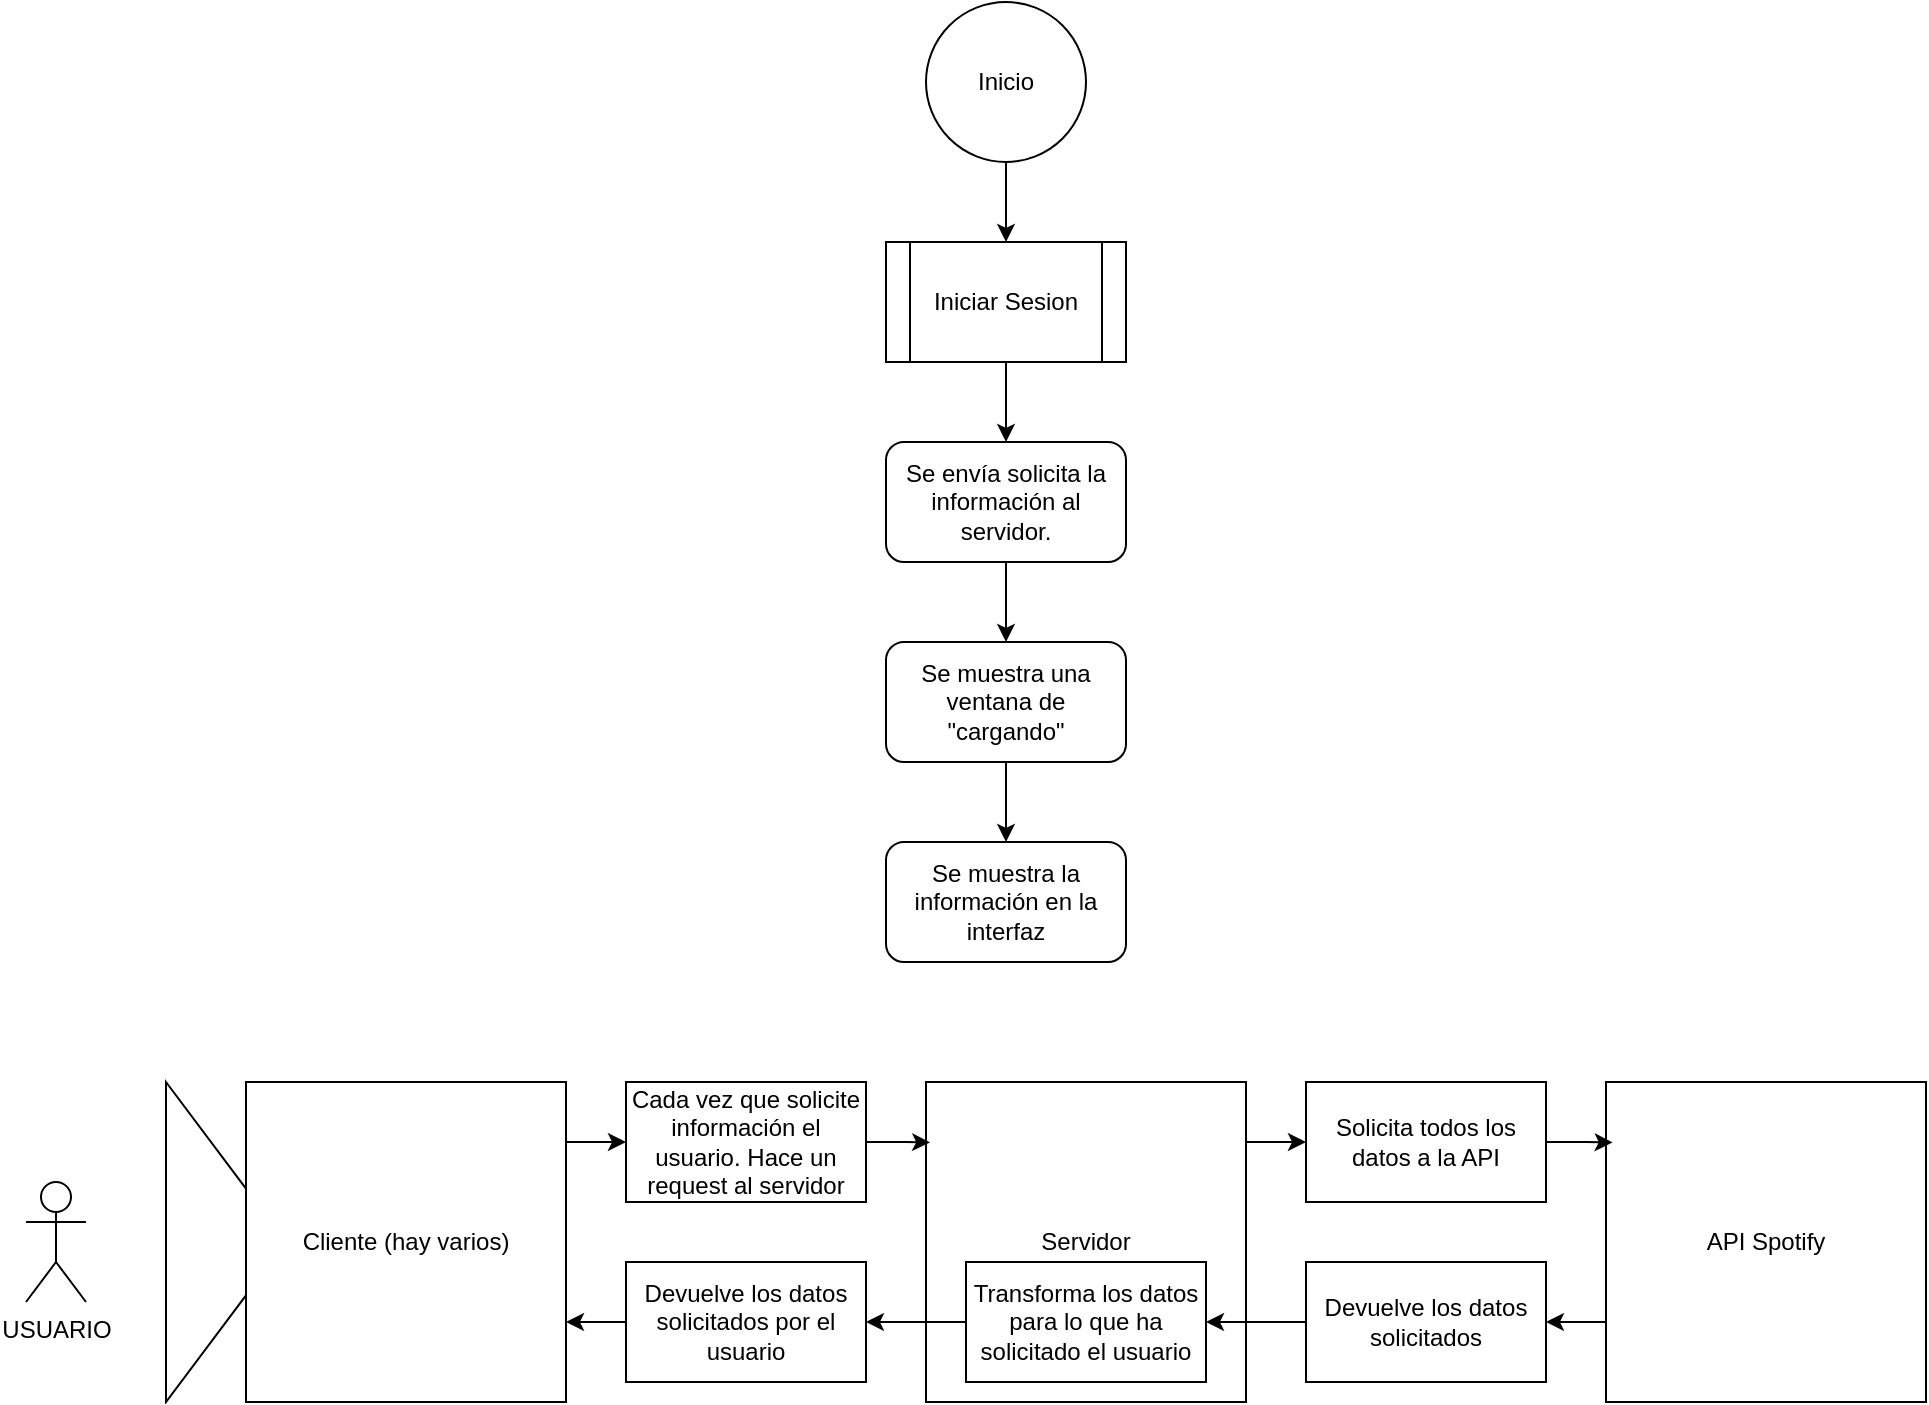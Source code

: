 <mxfile version="26.2.13">
  <diagram name="Cliente" id="fbB43nGSsKICBZ5SO1As">
    <mxGraphModel dx="1689" dy="964" grid="1" gridSize="10" guides="1" tooltips="1" connect="1" arrows="1" fold="1" page="1" pageScale="1" pageWidth="827" pageHeight="1169" math="0" shadow="0">
      <root>
        <mxCell id="0" />
        <mxCell id="1" parent="0" />
        <mxCell id="Ek6N9CMWmfVQAumjDYVe-19" value="" style="triangle;whiteSpace=wrap;html=1;" vertex="1" parent="1">
          <mxGeometry x="120" y="600" width="60" height="160" as="geometry" />
        </mxCell>
        <mxCell id="8R9vUftq7AZVu_2EBlHA-4" value="" style="edgeStyle=orthogonalEdgeStyle;rounded=0;orthogonalLoop=1;jettySize=auto;html=1;" parent="1" source="8R9vUftq7AZVu_2EBlHA-1" target="8R9vUftq7AZVu_2EBlHA-3" edge="1">
          <mxGeometry relative="1" as="geometry" />
        </mxCell>
        <mxCell id="8R9vUftq7AZVu_2EBlHA-1" value="Inicio" style="ellipse;whiteSpace=wrap;html=1;aspect=fixed;" parent="1" vertex="1">
          <mxGeometry x="500" y="60" width="80" height="80" as="geometry" />
        </mxCell>
        <mxCell id="FvaYy1avRhP3Xkzn4hqu-2" value="" style="edgeStyle=orthogonalEdgeStyle;rounded=0;orthogonalLoop=1;jettySize=auto;html=1;" parent="1" source="8R9vUftq7AZVu_2EBlHA-3" target="FvaYy1avRhP3Xkzn4hqu-1" edge="1">
          <mxGeometry relative="1" as="geometry" />
        </mxCell>
        <UserObject label="Iniciar Sesion" link="data:page/id,S_Ap1ETLFoqmgrV6h_It" id="8R9vUftq7AZVu_2EBlHA-3">
          <mxCell style="shape=process;whiteSpace=wrap;html=1;backgroundOutline=1;" parent="1" vertex="1">
            <mxGeometry x="480" y="180" width="120" height="60" as="geometry" />
          </mxCell>
        </UserObject>
        <mxCell id="FvaYy1avRhP3Xkzn4hqu-5" value="" style="edgeStyle=orthogonalEdgeStyle;rounded=0;orthogonalLoop=1;jettySize=auto;html=1;" parent="1" source="FvaYy1avRhP3Xkzn4hqu-1" target="FvaYy1avRhP3Xkzn4hqu-4" edge="1">
          <mxGeometry relative="1" as="geometry" />
        </mxCell>
        <mxCell id="FvaYy1avRhP3Xkzn4hqu-1" value="Se envía solicita la información al servidor." style="whiteSpace=wrap;html=1;rounded=1;" parent="1" vertex="1">
          <mxGeometry x="480" y="280" width="120" height="60" as="geometry" />
        </mxCell>
        <mxCell id="FvaYy1avRhP3Xkzn4hqu-7" value="" style="edgeStyle=orthogonalEdgeStyle;rounded=0;orthogonalLoop=1;jettySize=auto;html=1;" parent="1" source="FvaYy1avRhP3Xkzn4hqu-4" target="FvaYy1avRhP3Xkzn4hqu-6" edge="1">
          <mxGeometry relative="1" as="geometry" />
        </mxCell>
        <mxCell id="FvaYy1avRhP3Xkzn4hqu-4" value="Se muestra una ventana de &quot;cargando&quot;" style="whiteSpace=wrap;html=1;rounded=1;" parent="1" vertex="1">
          <mxGeometry x="480" y="380" width="120" height="60" as="geometry" />
        </mxCell>
        <mxCell id="FvaYy1avRhP3Xkzn4hqu-6" value="Se muestra la información en la interfaz" style="whiteSpace=wrap;html=1;rounded=1;" parent="1" vertex="1">
          <mxGeometry x="480" y="480" width="120" height="60" as="geometry" />
        </mxCell>
        <mxCell id="Ek6N9CMWmfVQAumjDYVe-5" value="" style="edgeStyle=orthogonalEdgeStyle;rounded=0;orthogonalLoop=1;jettySize=auto;html=1;" edge="1" parent="1" source="Ek6N9CMWmfVQAumjDYVe-1" target="Ek6N9CMWmfVQAumjDYVe-4">
          <mxGeometry relative="1" as="geometry">
            <Array as="points">
              <mxPoint x="340" y="630" />
              <mxPoint x="340" y="630" />
            </Array>
          </mxGeometry>
        </mxCell>
        <mxCell id="Ek6N9CMWmfVQAumjDYVe-1" value="Cliente (hay varios)" style="whiteSpace=wrap;html=1;aspect=fixed;" vertex="1" parent="1">
          <mxGeometry x="160" y="600" width="160" height="160" as="geometry" />
        </mxCell>
        <mxCell id="Ek6N9CMWmfVQAumjDYVe-2" value="Servidor&lt;span style=&quot;color: rgba(0, 0, 0, 0); font-family: monospace; font-size: 0px; text-align: start; text-wrap-mode: nowrap;&quot;&gt;%3CmxGraphModel%3E%3Croot%3E%3CmxCell%20id%3D%220%22%2F%3E%3CmxCell%20id%3D%221%22%20parent%3D%220%22%2F%3E%3CmxCell%20id%3D%222%22%20value%3D%22Cliente%22%20style%3D%22whiteSpace%3Dwrap%3Bhtml%3D1%3Baspect%3Dfixed%3B%22%20vertex%3D%221%22%20parent%3D%221%22%3E%3CmxGeometry%20x%3D%2280%22%20y%3D%22600%22%20width%3D%22160%22%20height%3D%22160%22%20as%3D%22geometry%22%2F%3E%3C%2FmxCell%3E%3C%2Froot%3E%3C%2FmxGraphModel%3E&lt;/span&gt;" style="whiteSpace=wrap;html=1;aspect=fixed;" vertex="1" parent="1">
          <mxGeometry x="500" y="600" width="160" height="160" as="geometry" />
        </mxCell>
        <mxCell id="Ek6N9CMWmfVQAumjDYVe-13" value="" style="edgeStyle=orthogonalEdgeStyle;rounded=0;orthogonalLoop=1;jettySize=auto;html=1;exitX=0;exitY=0.75;exitDx=0;exitDy=0;" edge="1" parent="1" source="Ek6N9CMWmfVQAumjDYVe-3" target="Ek6N9CMWmfVQAumjDYVe-11">
          <mxGeometry relative="1" as="geometry" />
        </mxCell>
        <mxCell id="Ek6N9CMWmfVQAumjDYVe-3" value="API Spotify" style="whiteSpace=wrap;html=1;aspect=fixed;" vertex="1" parent="1">
          <mxGeometry x="840" y="600" width="160" height="160" as="geometry" />
        </mxCell>
        <mxCell id="Ek6N9CMWmfVQAumjDYVe-6" value="" style="edgeStyle=orthogonalEdgeStyle;rounded=0;orthogonalLoop=1;jettySize=auto;html=1;entryX=0.013;entryY=0.189;entryDx=0;entryDy=0;entryPerimeter=0;" edge="1" parent="1" source="Ek6N9CMWmfVQAumjDYVe-4" target="Ek6N9CMWmfVQAumjDYVe-2">
          <mxGeometry relative="1" as="geometry" />
        </mxCell>
        <mxCell id="Ek6N9CMWmfVQAumjDYVe-4" value="Cada vez que solicite información el usuario. Hace un request al servidor" style="whiteSpace=wrap;html=1;" vertex="1" parent="1">
          <mxGeometry x="350" y="600" width="120" height="60" as="geometry" />
        </mxCell>
        <mxCell id="Ek6N9CMWmfVQAumjDYVe-7" value="" style="edgeStyle=orthogonalEdgeStyle;rounded=0;orthogonalLoop=1;jettySize=auto;html=1;" edge="1" parent="1" target="Ek6N9CMWmfVQAumjDYVe-9">
          <mxGeometry relative="1" as="geometry">
            <mxPoint x="660" y="630" as="sourcePoint" />
            <Array as="points">
              <mxPoint x="680" y="630" />
              <mxPoint x="680" y="630" />
            </Array>
          </mxGeometry>
        </mxCell>
        <mxCell id="Ek6N9CMWmfVQAumjDYVe-8" value="" style="edgeStyle=orthogonalEdgeStyle;rounded=0;orthogonalLoop=1;jettySize=auto;html=1;entryX=0.021;entryY=0.189;entryDx=0;entryDy=0;entryPerimeter=0;" edge="1" parent="1" source="Ek6N9CMWmfVQAumjDYVe-9" target="Ek6N9CMWmfVQAumjDYVe-3">
          <mxGeometry relative="1" as="geometry">
            <mxPoint x="842" y="630" as="targetPoint" />
          </mxGeometry>
        </mxCell>
        <mxCell id="Ek6N9CMWmfVQAumjDYVe-9" value="Solicita todos los datos a la API" style="whiteSpace=wrap;html=1;" vertex="1" parent="1">
          <mxGeometry x="690" y="600" width="120" height="60" as="geometry" />
        </mxCell>
        <mxCell id="Ek6N9CMWmfVQAumjDYVe-15" style="edgeStyle=orthogonalEdgeStyle;rounded=0;orthogonalLoop=1;jettySize=auto;html=1;" edge="1" parent="1" source="Ek6N9CMWmfVQAumjDYVe-11" target="Ek6N9CMWmfVQAumjDYVe-14">
          <mxGeometry relative="1" as="geometry" />
        </mxCell>
        <mxCell id="Ek6N9CMWmfVQAumjDYVe-11" value="Devuelve los datos solicitados" style="whiteSpace=wrap;html=1;" vertex="1" parent="1">
          <mxGeometry x="690" y="690" width="120" height="60" as="geometry" />
        </mxCell>
        <mxCell id="Ek6N9CMWmfVQAumjDYVe-17" style="edgeStyle=orthogonalEdgeStyle;rounded=0;orthogonalLoop=1;jettySize=auto;html=1;entryX=0;entryY=0.5;entryDx=0;entryDy=0;startArrow=classic;startFill=1;endArrow=none;" edge="1" parent="1" source="Ek6N9CMWmfVQAumjDYVe-16" target="Ek6N9CMWmfVQAumjDYVe-14">
          <mxGeometry relative="1" as="geometry" />
        </mxCell>
        <mxCell id="Ek6N9CMWmfVQAumjDYVe-18" value="" style="edgeStyle=orthogonalEdgeStyle;rounded=0;orthogonalLoop=1;jettySize=auto;html=1;entryX=1;entryY=0.75;entryDx=0;entryDy=0;" edge="1" parent="1" source="Ek6N9CMWmfVQAumjDYVe-16" target="Ek6N9CMWmfVQAumjDYVe-1">
          <mxGeometry relative="1" as="geometry" />
        </mxCell>
        <mxCell id="Ek6N9CMWmfVQAumjDYVe-16" value="Devuelve los datos solicitados por el usuario" style="whiteSpace=wrap;html=1;" vertex="1" parent="1">
          <mxGeometry x="350" y="690" width="120" height="60" as="geometry" />
        </mxCell>
        <mxCell id="Ek6N9CMWmfVQAumjDYVe-14" value="Transforma los datos para lo que ha solicitado el usuario" style="whiteSpace=wrap;html=1;" vertex="1" parent="1">
          <mxGeometry x="520" y="690" width="120" height="60" as="geometry" />
        </mxCell>
        <mxCell id="Ek6N9CMWmfVQAumjDYVe-20" value="USUARIO" style="shape=umlActor;verticalLabelPosition=bottom;verticalAlign=top;html=1;outlineConnect=0;" vertex="1" parent="1">
          <mxGeometry x="50" y="650" width="30" height="60" as="geometry" />
        </mxCell>
      </root>
    </mxGraphModel>
  </diagram>
</mxfile>
